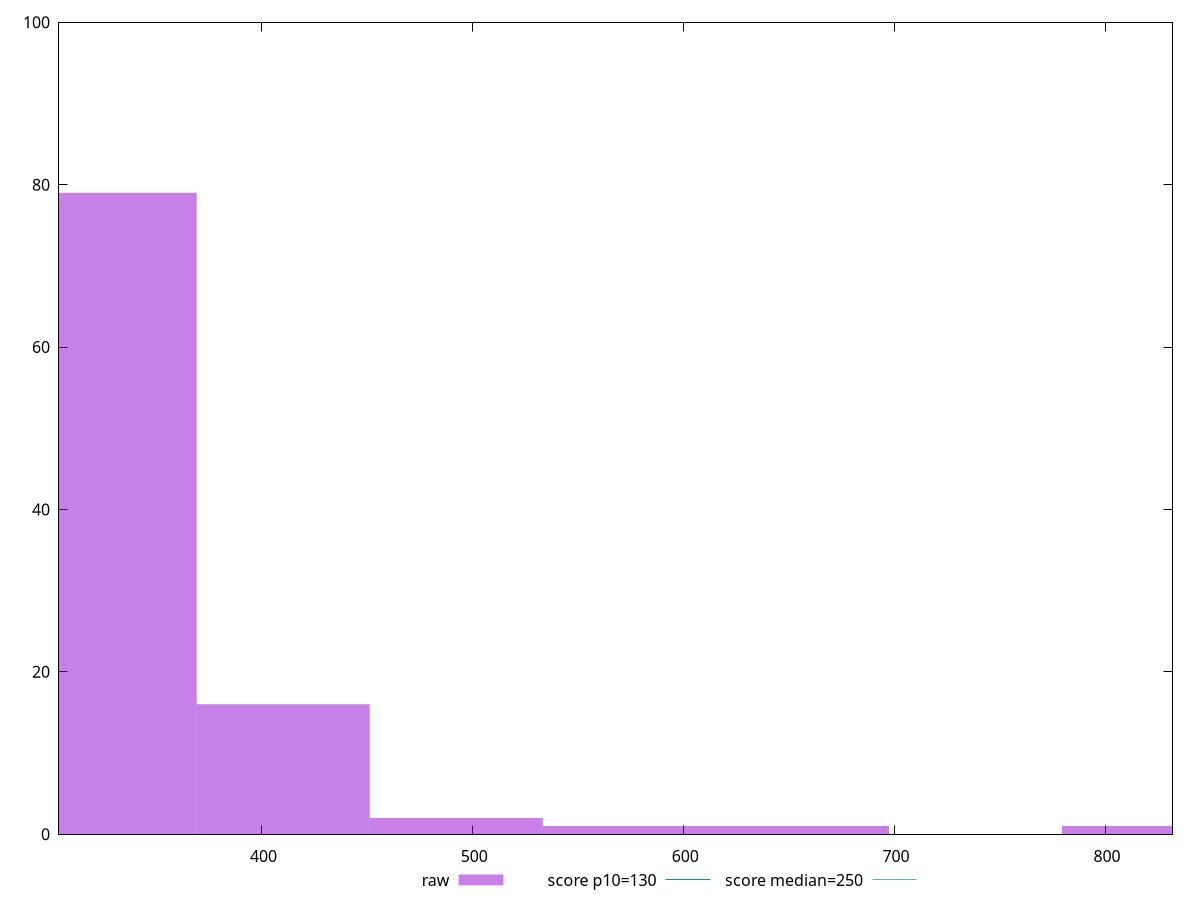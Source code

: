 reset

$raw <<EOF
820.6453681265394 1
328.25814725061576 79
410.3226840632697 16
574.4517576885776 1
492.3872208759236 2
656.5162945012315 1
EOF

set key outside below
set boxwidth 82.06453681265394
set xrange [304:832]
set yrange [0:100]
set trange [0:100]
set style fill transparent solid 0.5 noborder

set parametric
set terminal svg size 640, 490 enhanced background rgb 'white'
set output "report_00026_2021-02-22T21:38:55.199Z/max-potential-fid/samples/pages+cached/raw/histogram.svg"

plot $raw title "raw" with boxes, \
     130,t title "score p10=130", \
     250,t title "score median=250"

reset
